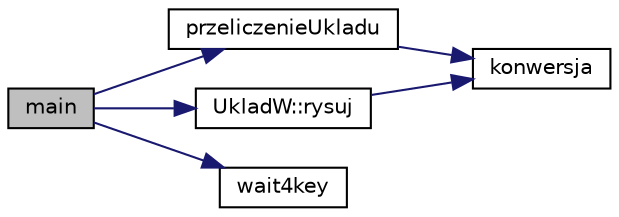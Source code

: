 digraph "main"
{
 // LATEX_PDF_SIZE
  edge [fontname="Helvetica",fontsize="10",labelfontname="Helvetica",labelfontsize="10"];
  node [fontname="Helvetica",fontsize="10",shape=record];
  rankdir="LR";
  Node1 [label="main",height=0.2,width=0.4,color="black", fillcolor="grey75", style="filled", fontcolor="black",tooltip=" "];
  Node1 -> Node2 [color="midnightblue",fontsize="10",style="solid",fontname="Helvetica"];
  Node2 [label="przeliczenieUkladu",height=0.2,width=0.4,color="black", fillcolor="white", style="filled",URL="$example_8cpp.html#a88c82569b177bb4ab2d201529deaa3a5",tooltip=" "];
  Node2 -> Node3 [color="midnightblue",fontsize="10",style="solid",fontname="Helvetica"];
  Node3 [label="konwersja",height=0.2,width=0.4,color="black", fillcolor="white", style="filled",URL="$example_8cpp.html#acf1afb4eee8db9b16b1817f845820ae1",tooltip=" "];
  Node1 -> Node4 [color="midnightblue",fontsize="10",style="solid",fontname="Helvetica"];
  Node4 [label="UkladW::rysuj",height=0.2,width=0.4,color="black", fillcolor="white", style="filled",URL="$class_uklad_w.html#a897361213112693e0e2e9547f57f7673",tooltip=" "];
  Node4 -> Node3 [color="midnightblue",fontsize="10",style="solid",fontname="Helvetica"];
  Node1 -> Node5 [color="midnightblue",fontsize="10",style="solid",fontname="Helvetica"];
  Node5 [label="wait4key",height=0.2,width=0.4,color="black", fillcolor="white", style="filled",URL="$example_8cpp.html#a3778578513b12b6f0e8bcf837b78e987",tooltip=" "];
}

